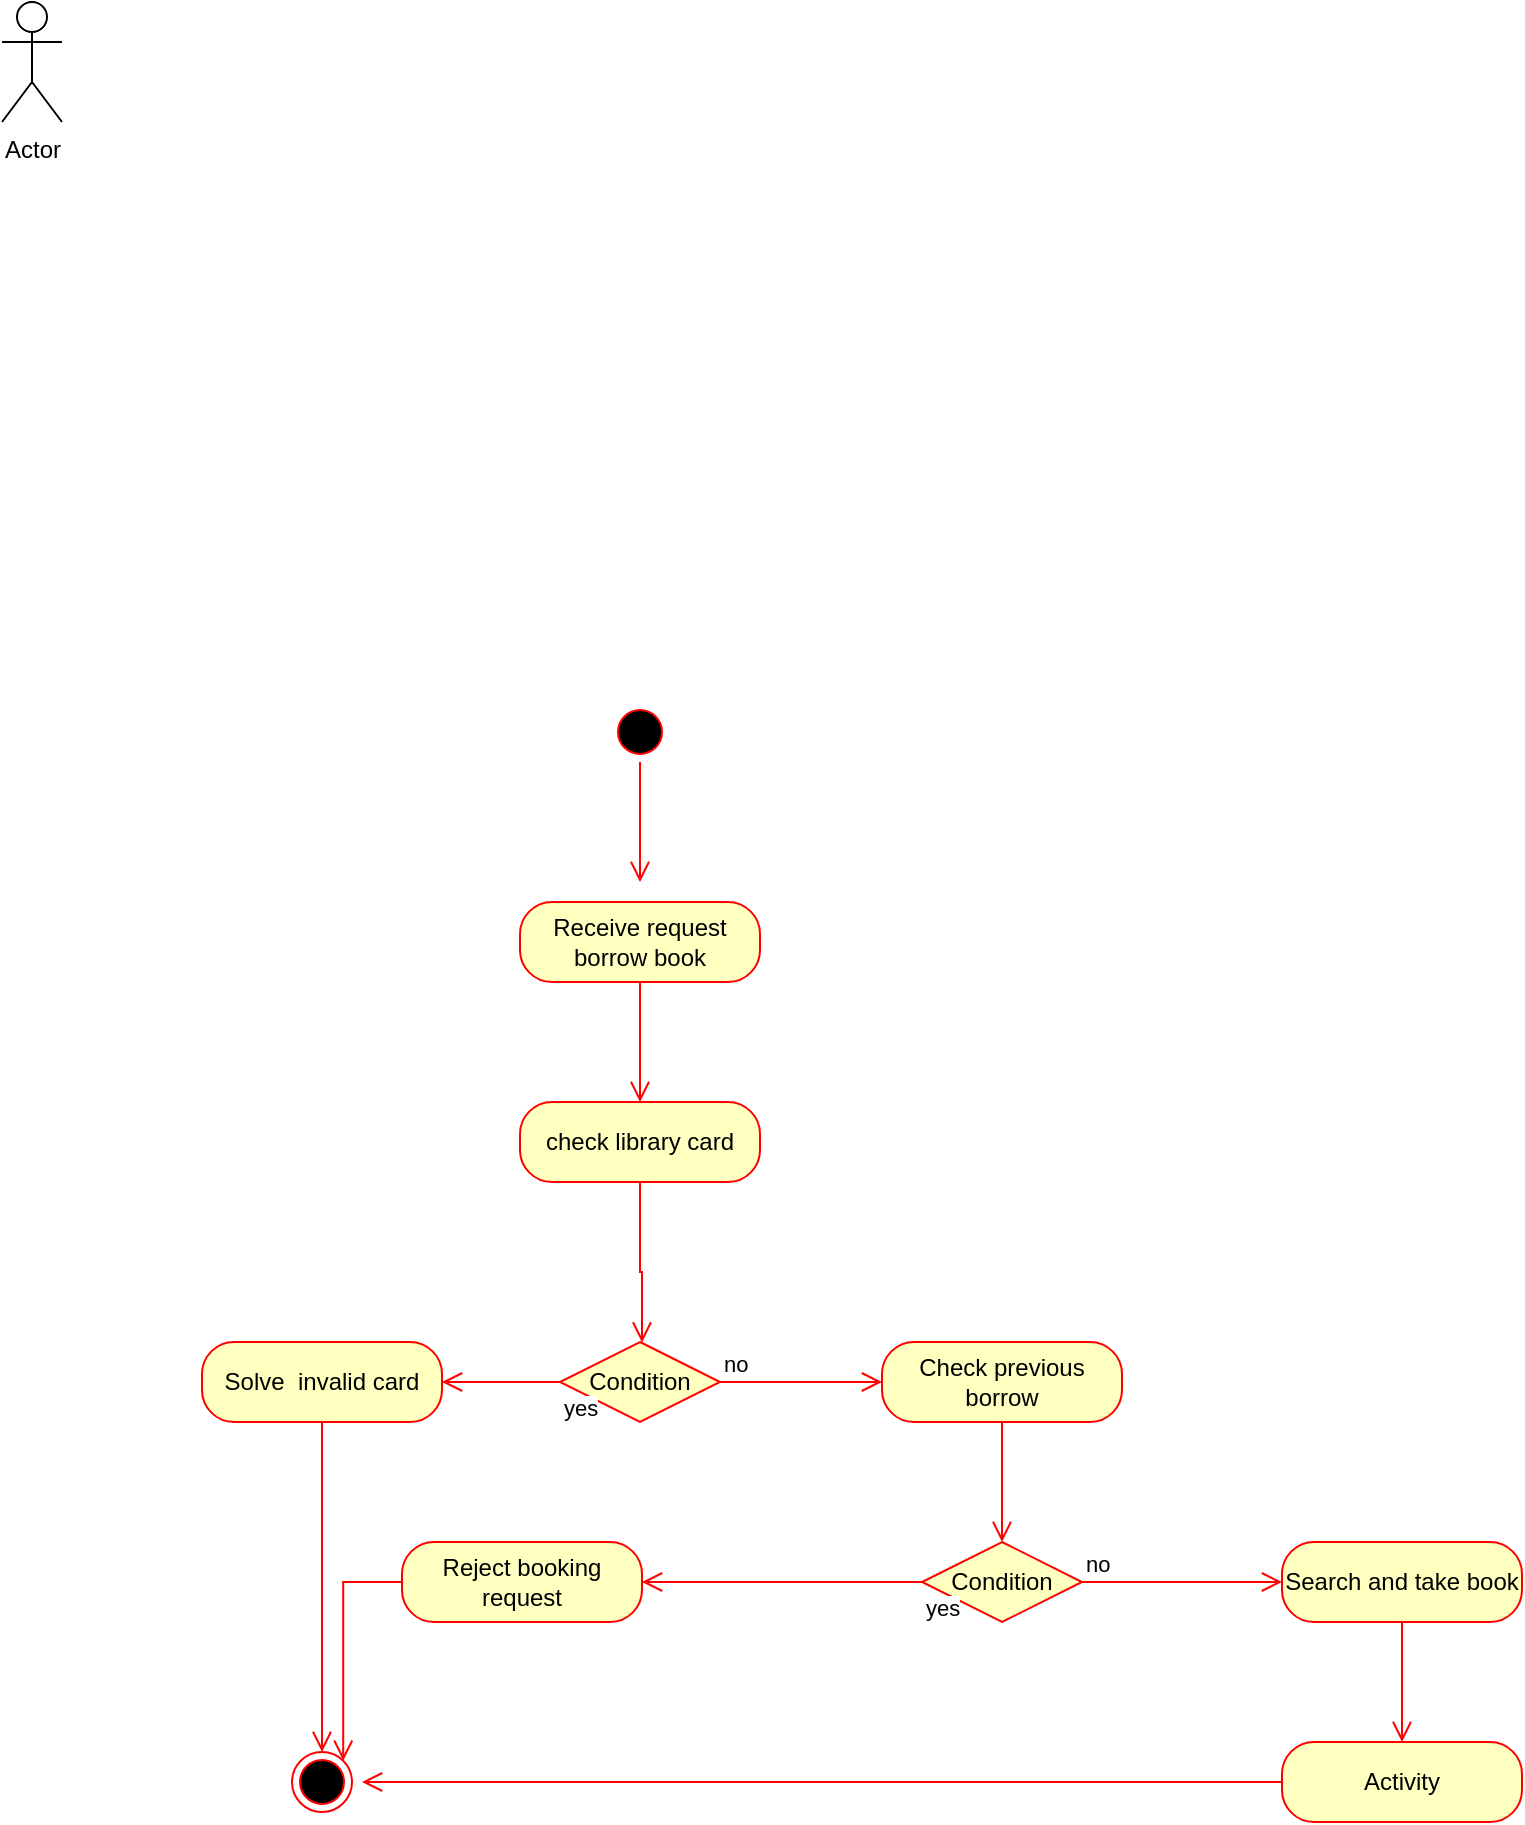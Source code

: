 <mxfile version="20.3.2" type="github"><diagram id="7FvdrSsq1qoto7csCiVJ" name="Page-1"><mxGraphModel dx="940" dy="1728" grid="1" gridSize="10" guides="1" tooltips="1" connect="1" arrows="1" fold="1" page="1" pageScale="1" pageWidth="827" pageHeight="1169" math="0" shadow="0"><root><mxCell id="0"/><mxCell id="1" parent="0"/><mxCell id="pMhiuUbFovXFU0d_4aaN-1" value="Actor" style="shape=umlActor;verticalLabelPosition=bottom;verticalAlign=top;html=1;outlineConnect=0;" vertex="1" parent="1"><mxGeometry x="80" y="-300" width="30" height="60" as="geometry"/></mxCell><mxCell id="pMhiuUbFovXFU0d_4aaN-2" value="" style="ellipse;html=1;shape=endState;fillColor=#000000;strokeColor=#ff0000;" vertex="1" parent="1"><mxGeometry x="225" y="575" width="30" height="30" as="geometry"/></mxCell><mxCell id="pMhiuUbFovXFU0d_4aaN-3" value="" style="ellipse;html=1;shape=startState;fillColor=#000000;strokeColor=#ff0000;" vertex="1" parent="1"><mxGeometry x="384" y="50" width="30" height="30" as="geometry"/></mxCell><mxCell id="pMhiuUbFovXFU0d_4aaN-4" value="" style="edgeStyle=orthogonalEdgeStyle;html=1;verticalAlign=bottom;endArrow=open;endSize=8;strokeColor=#ff0000;rounded=0;" edge="1" source="pMhiuUbFovXFU0d_4aaN-3" parent="1"><mxGeometry relative="1" as="geometry"><mxPoint x="399" y="140" as="targetPoint"/></mxGeometry></mxCell><mxCell id="pMhiuUbFovXFU0d_4aaN-5" value="Receive request borrow book" style="rounded=1;whiteSpace=wrap;html=1;arcSize=40;fontColor=#000000;fillColor=#ffffc0;strokeColor=#ff0000;" vertex="1" parent="1"><mxGeometry x="339" y="150" width="120" height="40" as="geometry"/></mxCell><mxCell id="pMhiuUbFovXFU0d_4aaN-6" value="" style="edgeStyle=orthogonalEdgeStyle;html=1;verticalAlign=bottom;endArrow=open;endSize=8;strokeColor=#ff0000;rounded=0;" edge="1" source="pMhiuUbFovXFU0d_4aaN-5" parent="1"><mxGeometry relative="1" as="geometry"><mxPoint x="399" y="250" as="targetPoint"/></mxGeometry></mxCell><mxCell id="pMhiuUbFovXFU0d_4aaN-7" value="check library card" style="rounded=1;whiteSpace=wrap;html=1;arcSize=40;fontColor=#000000;fillColor=#ffffc0;strokeColor=#ff0000;" vertex="1" parent="1"><mxGeometry x="339" y="250" width="120" height="40" as="geometry"/></mxCell><mxCell id="pMhiuUbFovXFU0d_4aaN-8" value="" style="edgeStyle=orthogonalEdgeStyle;html=1;verticalAlign=bottom;endArrow=open;endSize=8;strokeColor=#ff0000;rounded=0;" edge="1" parent="1"><mxGeometry relative="1" as="geometry"><mxPoint x="400" y="370.253" as="targetPoint"/><mxPoint x="400" y="290" as="sourcePoint"/><Array as="points"><mxPoint x="399" y="335"/><mxPoint x="400" y="335"/></Array></mxGeometry></mxCell><mxCell id="pMhiuUbFovXFU0d_4aaN-10" value="Solve &amp;nbsp;invalid card" style="rounded=1;whiteSpace=wrap;html=1;arcSize=40;fontColor=#000000;fillColor=#ffffc0;strokeColor=#ff0000;" vertex="1" parent="1"><mxGeometry x="180" y="370" width="120" height="40" as="geometry"/></mxCell><mxCell id="pMhiuUbFovXFU0d_4aaN-11" value="" style="edgeStyle=orthogonalEdgeStyle;html=1;verticalAlign=bottom;endArrow=open;endSize=8;strokeColor=#ff0000;rounded=0;entryX=0.5;entryY=0;entryDx=0;entryDy=0;" edge="1" source="pMhiuUbFovXFU0d_4aaN-10" parent="1" target="pMhiuUbFovXFU0d_4aaN-2"><mxGeometry relative="1" as="geometry"><mxPoint x="240" y="460" as="targetPoint"/></mxGeometry></mxCell><mxCell id="pMhiuUbFovXFU0d_4aaN-13" value="Check previous borrow" style="rounded=1;whiteSpace=wrap;html=1;arcSize=40;fontColor=#000000;fillColor=#ffffc0;strokeColor=#ff0000;" vertex="1" parent="1"><mxGeometry x="520" y="370" width="120" height="40" as="geometry"/></mxCell><mxCell id="pMhiuUbFovXFU0d_4aaN-14" value="" style="edgeStyle=orthogonalEdgeStyle;html=1;verticalAlign=bottom;endArrow=open;endSize=8;strokeColor=#ff0000;rounded=0;" edge="1" source="pMhiuUbFovXFU0d_4aaN-13" parent="1"><mxGeometry relative="1" as="geometry"><mxPoint x="580" y="470" as="targetPoint"/></mxGeometry></mxCell><mxCell id="pMhiuUbFovXFU0d_4aaN-16" value="Condition" style="rhombus;whiteSpace=wrap;html=1;fillColor=#ffffc0;strokeColor=#ff0000;" vertex="1" parent="1"><mxGeometry x="540" y="470" width="80" height="40" as="geometry"/></mxCell><mxCell id="pMhiuUbFovXFU0d_4aaN-17" value="no" style="edgeStyle=orthogonalEdgeStyle;html=1;align=left;verticalAlign=bottom;endArrow=open;endSize=8;strokeColor=#ff0000;rounded=0;" edge="1" source="pMhiuUbFovXFU0d_4aaN-16" parent="1"><mxGeometry x="-1" relative="1" as="geometry"><mxPoint x="720" y="490" as="targetPoint"/></mxGeometry></mxCell><mxCell id="pMhiuUbFovXFU0d_4aaN-18" value="yes" style="edgeStyle=orthogonalEdgeStyle;html=1;align=left;verticalAlign=top;endArrow=open;endSize=8;strokeColor=#ff0000;rounded=0;" edge="1" source="pMhiuUbFovXFU0d_4aaN-16" parent="1"><mxGeometry x="-1" relative="1" as="geometry"><mxPoint x="400" y="490" as="targetPoint"/></mxGeometry></mxCell><mxCell id="pMhiuUbFovXFU0d_4aaN-19" value="Search and take book" style="rounded=1;whiteSpace=wrap;html=1;arcSize=40;fontColor=#000000;fillColor=#ffffc0;strokeColor=#ff0000;" vertex="1" parent="1"><mxGeometry x="720" y="470" width="120" height="40" as="geometry"/></mxCell><mxCell id="pMhiuUbFovXFU0d_4aaN-20" value="" style="edgeStyle=orthogonalEdgeStyle;html=1;verticalAlign=bottom;endArrow=open;endSize=8;strokeColor=#ff0000;rounded=0;" edge="1" source="pMhiuUbFovXFU0d_4aaN-19" parent="1"><mxGeometry relative="1" as="geometry"><mxPoint x="780" y="570" as="targetPoint"/></mxGeometry></mxCell><mxCell id="pMhiuUbFovXFU0d_4aaN-21" value="Activity" style="rounded=1;whiteSpace=wrap;html=1;arcSize=40;fontColor=#000000;fillColor=#ffffc0;strokeColor=#ff0000;" vertex="1" parent="1"><mxGeometry x="720" y="570" width="120" height="40" as="geometry"/></mxCell><mxCell id="pMhiuUbFovXFU0d_4aaN-22" value="" style="edgeStyle=orthogonalEdgeStyle;html=1;verticalAlign=bottom;endArrow=open;endSize=8;strokeColor=#ff0000;rounded=0;" edge="1" source="pMhiuUbFovXFU0d_4aaN-21" parent="1"><mxGeometry relative="1" as="geometry"><mxPoint x="260" y="590" as="targetPoint"/></mxGeometry></mxCell><mxCell id="pMhiuUbFovXFU0d_4aaN-23" value="Reject booking request" style="rounded=1;whiteSpace=wrap;html=1;arcSize=40;fontColor=#000000;fillColor=#ffffc0;strokeColor=#ff0000;" vertex="1" parent="1"><mxGeometry x="280" y="470" width="120" height="40" as="geometry"/></mxCell><mxCell id="pMhiuUbFovXFU0d_4aaN-24" value="" style="edgeStyle=orthogonalEdgeStyle;html=1;verticalAlign=bottom;endArrow=open;endSize=8;strokeColor=#ff0000;rounded=0;entryX=1;entryY=0;entryDx=0;entryDy=0;" edge="1" source="pMhiuUbFovXFU0d_4aaN-23" parent="1" target="pMhiuUbFovXFU0d_4aaN-2"><mxGeometry relative="1" as="geometry"><mxPoint x="340" y="570" as="targetPoint"/></mxGeometry></mxCell><mxCell id="pMhiuUbFovXFU0d_4aaN-25" value="Condition" style="rhombus;whiteSpace=wrap;html=1;fillColor=#ffffc0;strokeColor=#ff0000;" vertex="1" parent="1"><mxGeometry x="359" y="370" width="80" height="40" as="geometry"/></mxCell><mxCell id="pMhiuUbFovXFU0d_4aaN-26" value="no" style="edgeStyle=orthogonalEdgeStyle;html=1;align=left;verticalAlign=bottom;endArrow=open;endSize=8;strokeColor=#ff0000;rounded=0;" edge="1" source="pMhiuUbFovXFU0d_4aaN-25" parent="1"><mxGeometry x="-1" relative="1" as="geometry"><mxPoint x="520" y="390" as="targetPoint"/></mxGeometry></mxCell><mxCell id="pMhiuUbFovXFU0d_4aaN-27" value="yes" style="edgeStyle=orthogonalEdgeStyle;html=1;align=left;verticalAlign=top;endArrow=open;endSize=8;strokeColor=#ff0000;rounded=0;entryX=1;entryY=0.5;entryDx=0;entryDy=0;" edge="1" source="pMhiuUbFovXFU0d_4aaN-25" parent="1" target="pMhiuUbFovXFU0d_4aaN-10"><mxGeometry x="-1" relative="1" as="geometry"><mxPoint x="340" y="390" as="targetPoint"/></mxGeometry></mxCell></root></mxGraphModel></diagram></mxfile>